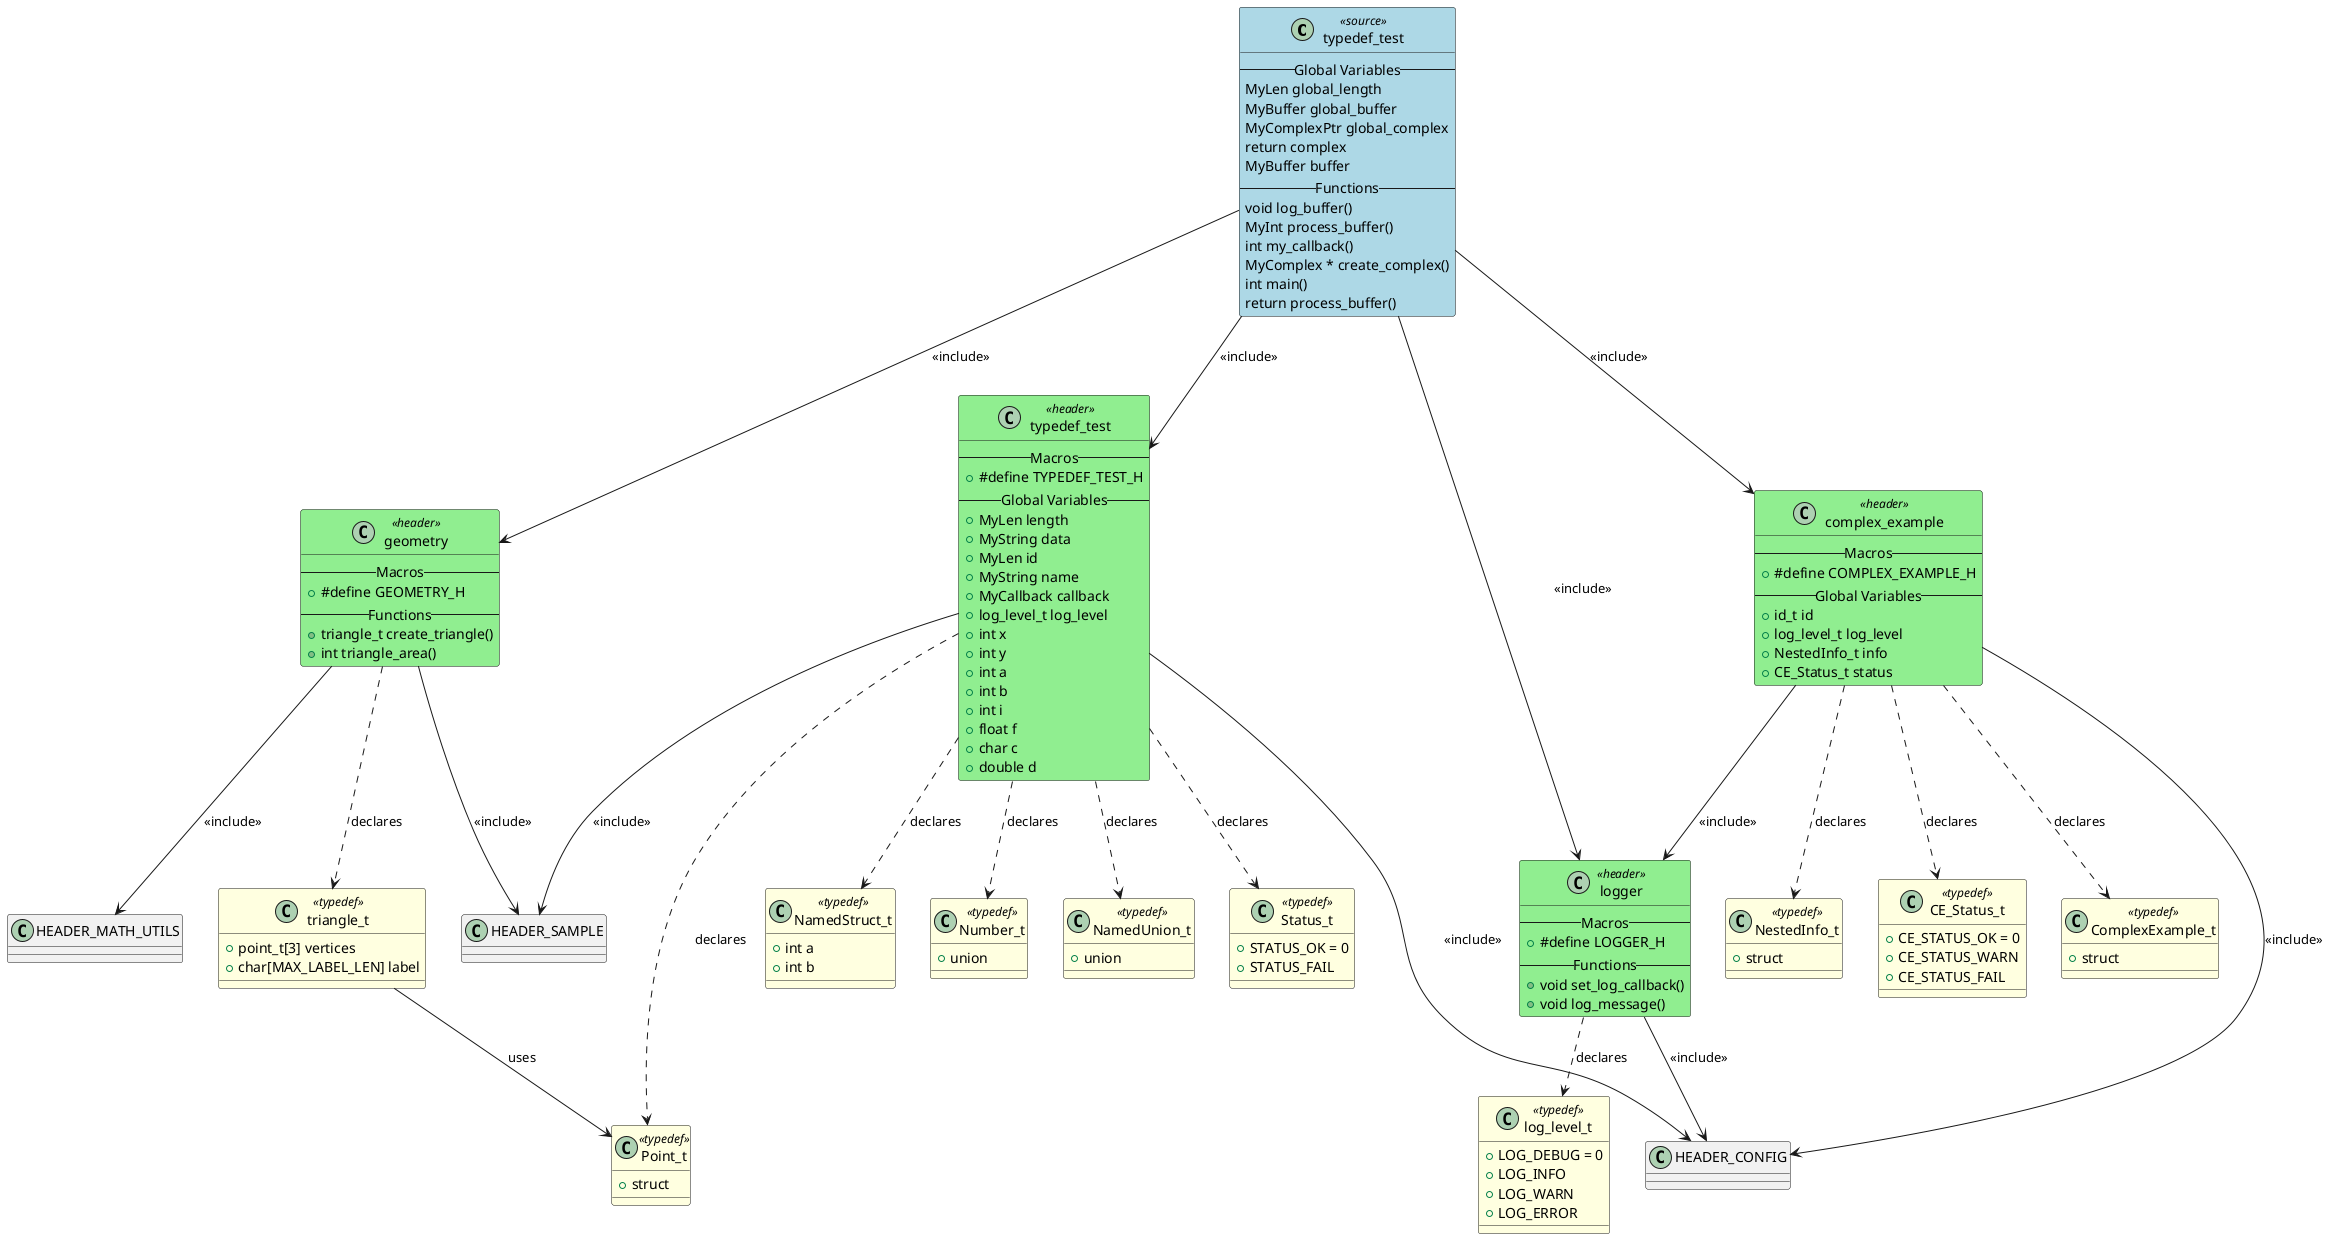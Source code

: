 @startuml typedef_test

class "typedef_test" as TYPEDEF_TEST <<source>> #LightBlue
{
    -- Global Variables --
    MyLen global_length
    MyBuffer global_buffer
    MyComplexPtr global_complex
    return complex
    MyBuffer buffer
    -- Functions --
    void log_buffer()
    MyInt process_buffer()
    int my_callback()
    MyComplex * create_complex()
    int main()
    return process_buffer()
}

class "typedef_test" as HEADER_TYPEDEF_TEST <<header>> #LightGreen
{
    -- Macros --
    + #define TYPEDEF_TEST_H
    -- Global Variables --
    + MyLen length
    + MyString data
    + MyLen id
    + MyString name
    + MyCallback callback
    + log_level_t log_level
    + int x
    + int y
    + int a
    + int b
    + int i
    + float f
    + char c
    + double d
}

class "complex_example" as HEADER_COMPLEX_EXAMPLE <<header>> #LightGreen
{
    -- Macros --
    + #define COMPLEX_EXAMPLE_H
    -- Global Variables --
    + id_t id
    + log_level_t log_level
    + NestedInfo_t info
    + CE_Status_t status
}

class "geometry" as HEADER_GEOMETRY <<header>> #LightGreen
{
    -- Macros --
    + #define GEOMETRY_H
    -- Functions --
    + triangle_t create_triangle()
    + int triangle_area()
}

class "logger" as HEADER_LOGGER <<header>> #LightGreen
{
    -- Macros --
    + #define LOGGER_H
    -- Functions --
    + void set_log_callback()
    + void log_message()
}

class "Status_t" as TYPEDEF_STATUS_T <<typedef>> #LightYellow
{
    + STATUS_OK = 0
    + STATUS_FAIL
}

class "Point_t" as TYPEDEF_POINT_T <<typedef>> #LightYellow
{
    + struct
}

class "NamedStruct_t" as TYPEDEF_NAMEDSTRUCT_T <<typedef>> #LightYellow
{
    + int a
    + int b
}

class "Number_t" as TYPEDEF_NUMBER_T <<typedef>> #LightYellow
{
    + union
}

class "NamedUnion_t" as TYPEDEF_NAMEDUNION_T <<typedef>> #LightYellow
{
    + union
}

class "NestedInfo_t" as TYPEDEF_NESTEDINFO_T <<typedef>> #LightYellow
{
    + struct
}

class "CE_Status_t" as TYPEDEF_CE_STATUS_T <<typedef>> #LightYellow
{
    + CE_STATUS_OK = 0
    + CE_STATUS_WARN
    + CE_STATUS_FAIL
}

class "ComplexExample_t" as TYPEDEF_COMPLEXEXAMPLE_T <<typedef>> #LightYellow
{
    + struct
}

class "triangle_t" as TYPEDEF_TRIANGLE_T <<typedef>> #LightYellow
{
    + point_t[3] vertices
    + char[MAX_LABEL_LEN] label
}

class "log_level_t" as TYPEDEF_LOG_LEVEL_T <<typedef>> #LightYellow
{
    + LOG_DEBUG = 0
    + LOG_INFO
    + LOG_WARN
    + LOG_ERROR
}

TYPEDEF_TEST --> HEADER_COMPLEX_EXAMPLE : <<include>>
TYPEDEF_TEST --> HEADER_GEOMETRY : <<include>>
TYPEDEF_TEST --> HEADER_LOGGER : <<include>>
HEADER_TYPEDEF_TEST --> HEADER_SAMPLE : <<include>>
HEADER_TYPEDEF_TEST --> HEADER_CONFIG : <<include>>
HEADER_COMPLEX_EXAMPLE --> HEADER_CONFIG : <<include>>
HEADER_COMPLEX_EXAMPLE --> HEADER_LOGGER : <<include>>
HEADER_GEOMETRY --> HEADER_SAMPLE : <<include>>
HEADER_GEOMETRY --> HEADER_MATH_UTILS : <<include>>
HEADER_LOGGER --> HEADER_CONFIG : <<include>>
TYPEDEF_TEST --> HEADER_TYPEDEF_TEST : <<include>>
HEADER_TYPEDEF_TEST ..> TYPEDEF_STATUS_T : declares
HEADER_TYPEDEF_TEST ..> TYPEDEF_POINT_T : declares
HEADER_TYPEDEF_TEST ..> TYPEDEF_NAMEDSTRUCT_T : declares
HEADER_TYPEDEF_TEST ..> TYPEDEF_NUMBER_T : declares
HEADER_TYPEDEF_TEST ..> TYPEDEF_NAMEDUNION_T : declares
HEADER_COMPLEX_EXAMPLE ..> TYPEDEF_NESTEDINFO_T : declares
HEADER_COMPLEX_EXAMPLE ..> TYPEDEF_CE_STATUS_T : declares
HEADER_COMPLEX_EXAMPLE ..> TYPEDEF_COMPLEXEXAMPLE_T : declares
HEADER_GEOMETRY ..> TYPEDEF_TRIANGLE_T : declares
TYPEDEF_TRIANGLE_T --> TYPEDEF_POINT_T : uses
HEADER_LOGGER ..> TYPEDEF_LOG_LEVEL_T : declares

@enduml